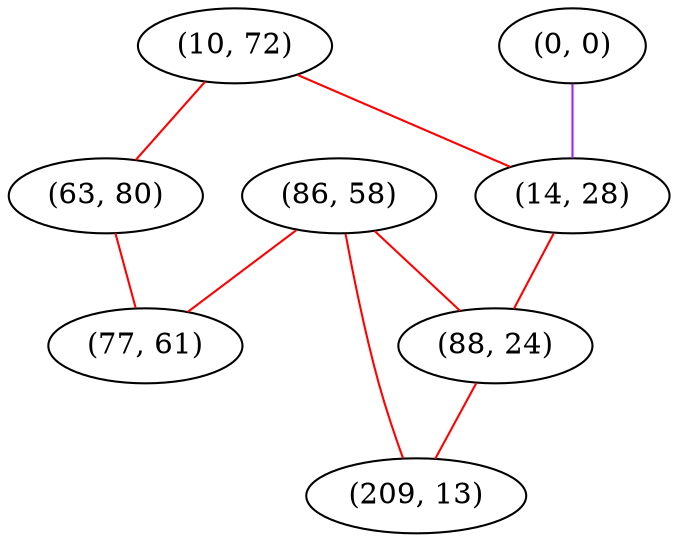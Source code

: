 graph "" {
"(10, 72)";
"(0, 0)";
"(14, 28)";
"(86, 58)";
"(63, 80)";
"(88, 24)";
"(77, 61)";
"(209, 13)";
"(10, 72)" -- "(14, 28)"  [color=red, key=0, weight=1];
"(10, 72)" -- "(63, 80)"  [color=red, key=0, weight=1];
"(0, 0)" -- "(14, 28)"  [color=purple, key=0, weight=4];
"(14, 28)" -- "(88, 24)"  [color=red, key=0, weight=1];
"(86, 58)" -- "(209, 13)"  [color=red, key=0, weight=1];
"(86, 58)" -- "(88, 24)"  [color=red, key=0, weight=1];
"(86, 58)" -- "(77, 61)"  [color=red, key=0, weight=1];
"(63, 80)" -- "(77, 61)"  [color=red, key=0, weight=1];
"(88, 24)" -- "(209, 13)"  [color=red, key=0, weight=1];
}
